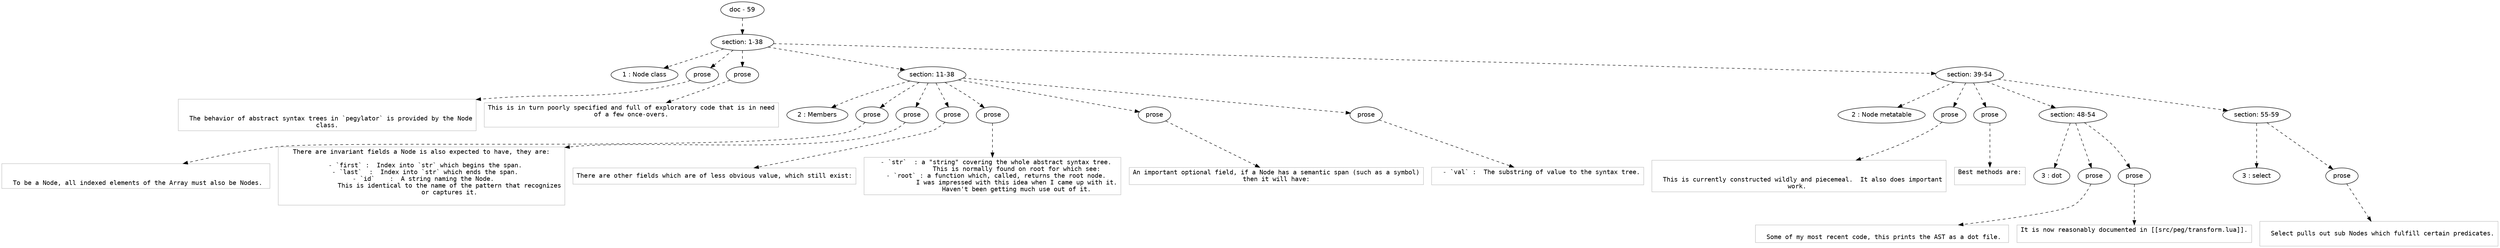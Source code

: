 digraph hierarchy {

node [fontname=Helvetica]
edge [style=dashed]

doc_0 [label="doc - 59"]


doc_0 -> { section_1}
{rank=same; section_1}

section_1 [label="section: 1-38"]


section_1 -> { header_2 prose_3 prose_4 section_5 section_6}
{rank=same; header_2 prose_3 prose_4 section_5 section_6}

header_2 [label="1 : Node class"]

prose_3 [label="prose"]

prose_4 [label="prose"]

section_5 [label="section: 11-38"]

section_6 [label="section: 39-54"]


prose_3 -> leaf_7
leaf_7  [color=Gray,shape=rectangle,fontname=Inconsolata,label="

  The behavior of abstract syntax trees in `pegylator` is provided by the Node
class.
"]
prose_4 -> leaf_8
leaf_8  [color=Gray,shape=rectangle,fontname=Inconsolata,label="This is in turn poorly specified and full of exploratory code that is in need
of a few once-overs.

"]
section_5 -> { header_9 prose_10 prose_11 prose_12 prose_13 prose_14 prose_15}
{rank=same; header_9 prose_10 prose_11 prose_12 prose_13 prose_14 prose_15}

header_9 [label="2 : Members"]

prose_10 [label="prose"]

prose_11 [label="prose"]

prose_12 [label="prose"]

prose_13 [label="prose"]

prose_14 [label="prose"]

prose_15 [label="prose"]


prose_10 -> leaf_16
leaf_16  [color=Gray,shape=rectangle,fontname=Inconsolata,label="

  To be a Node, all indexed elements of the Array must also be Nodes. 
"]
prose_11 -> leaf_17
leaf_17  [color=Gray,shape=rectangle,fontname=Inconsolata,label="There are invariant fields a Node is also expected to have, they are:
 
  - `first` :  Index into `str` which begins the span.
  - `last`  :  Index into `str` which ends the span.
  - `id`    :  A string naming the Node. 
               This is identical to the name of the pattern that recognizes
               or captures it.

"]
prose_12 -> leaf_18
leaf_18  [color=Gray,shape=rectangle,fontname=Inconsolata,label="There are other fields which are of less obvious value, which still exist:
"]
prose_13 -> leaf_19
leaf_19  [color=Gray,shape=rectangle,fontname=Inconsolata,label="  - `str`  : a \"string\" covering the whole abstract syntax tree.
             This is normally found on root for which see:
  - `root` : a function which, called, returns the root node.
             I was impressed with this idea when I came up with it.
             Haven't been getting much use out of it.
"]
prose_14 -> leaf_20
leaf_20  [color=Gray,shape=rectangle,fontname=Inconsolata,label="An important optional field, if a Node has a semantic span (such as a symbol)
then it will have:
"]
prose_15 -> leaf_21
leaf_21  [color=Gray,shape=rectangle,fontname=Inconsolata,label="  - `val` :  The substring of value to the syntax tree.

"]
section_6 -> { header_22 prose_23 prose_24 section_25 section_26}
{rank=same; header_22 prose_23 prose_24 section_25 section_26}

header_22 [label="2 : Node metatable"]

prose_23 [label="prose"]

prose_24 [label="prose"]

section_25 [label="section: 48-54"]

section_26 [label="section: 55-59"]


prose_23 -> leaf_27
leaf_27  [color=Gray,shape=rectangle,fontname=Inconsolata,label="

  This is currently constructed wildly and piecemeal.  It also does important
work. 
"]
prose_24 -> leaf_28
leaf_28  [color=Gray,shape=rectangle,fontname=Inconsolata,label="Best methods are:

"]
section_25 -> { header_29 prose_30 prose_31}
{rank=same; header_29 prose_30 prose_31}

header_29 [label="3 : dot"]

prose_30 [label="prose"]

prose_31 [label="prose"]


prose_30 -> leaf_32
leaf_32  [color=Gray,shape=rectangle,fontname=Inconsolata,label="
  Some of my most recent code, this prints the AST as a dot file. 
"]
prose_31 -> leaf_33
leaf_33  [color=Gray,shape=rectangle,fontname=Inconsolata,label="It is now reasonably documented in [[src/peg/transform.lua]].

"]
section_26 -> { header_34 prose_35}
{rank=same; header_34 prose_35}

header_34 [label="3 : select"]

prose_35 [label="prose"]


prose_35 -> leaf_36
leaf_36  [color=Gray,shape=rectangle,fontname=Inconsolata,label="
  Select pulls out sub Nodes which fulfill certain predicates.

"]

}
